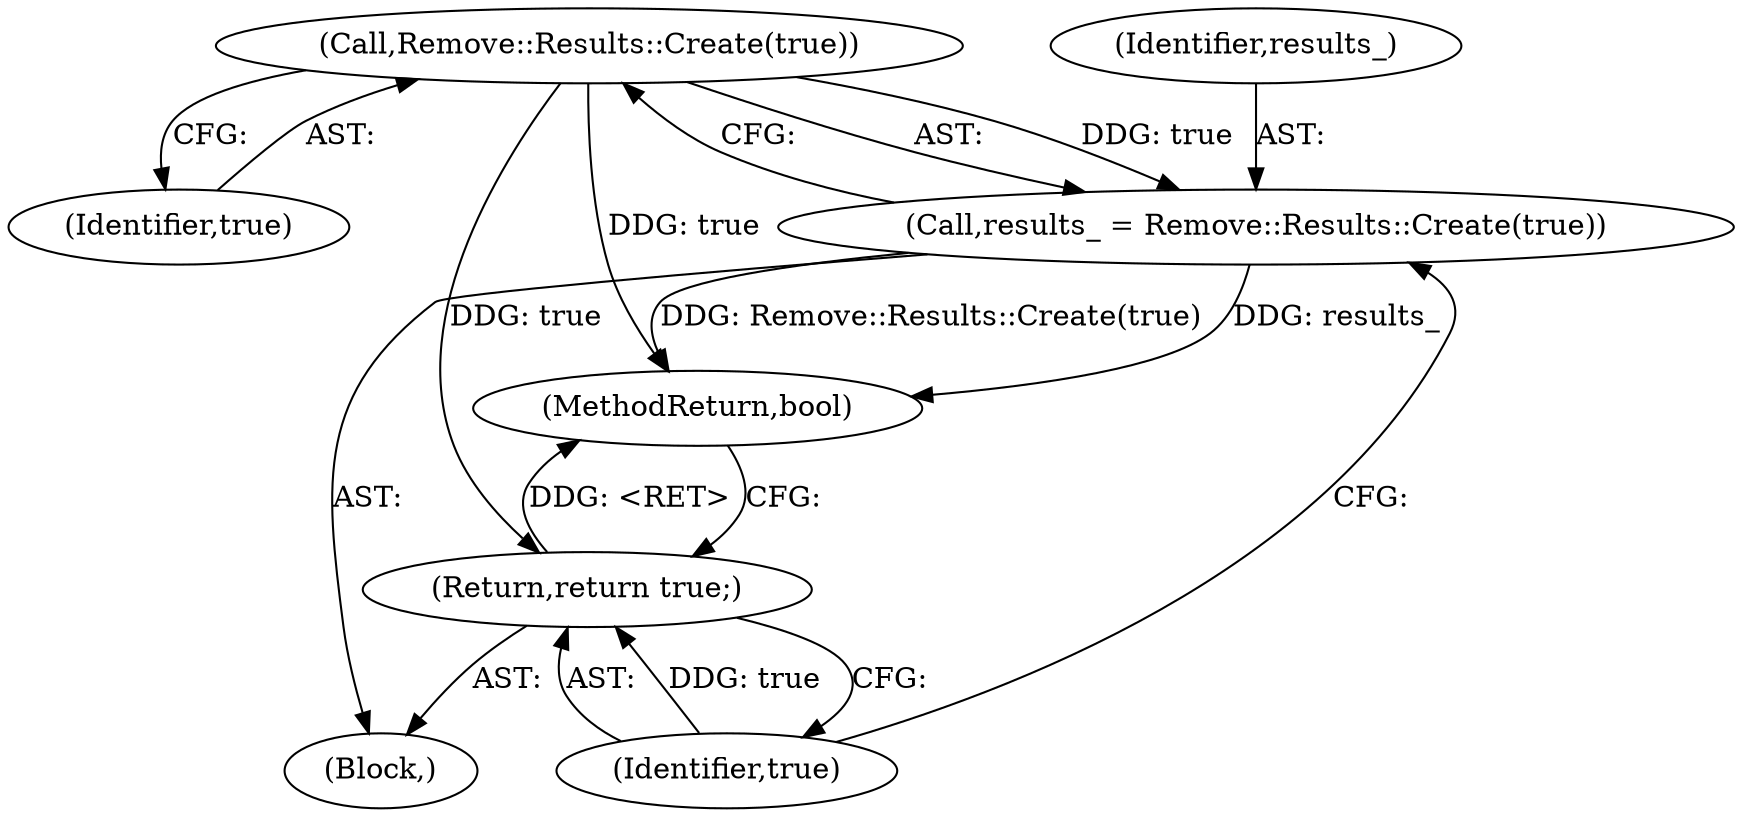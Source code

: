 digraph "0_Chrome_e21bdfb9c758ac411012ad84f83d26d3f7dd69fb_1@API" {
"1000179" [label="(Call,Remove::Results::Create(true))"];
"1000177" [label="(Call,results_ = Remove::Results::Create(true))"];
"1000181" [label="(Return,return true;)"];
"1000177" [label="(Call,results_ = Remove::Results::Create(true))"];
"1000182" [label="(Identifier,true)"];
"1000179" [label="(Call,Remove::Results::Create(true))"];
"1000181" [label="(Return,return true;)"];
"1000101" [label="(Block,)"];
"1000178" [label="(Identifier,results_)"];
"1000183" [label="(MethodReturn,bool)"];
"1000180" [label="(Identifier,true)"];
"1000179" -> "1000177"  [label="AST: "];
"1000179" -> "1000180"  [label="CFG: "];
"1000180" -> "1000179"  [label="AST: "];
"1000177" -> "1000179"  [label="CFG: "];
"1000179" -> "1000183"  [label="DDG: true"];
"1000179" -> "1000177"  [label="DDG: true"];
"1000179" -> "1000181"  [label="DDG: true"];
"1000177" -> "1000101"  [label="AST: "];
"1000178" -> "1000177"  [label="AST: "];
"1000182" -> "1000177"  [label="CFG: "];
"1000177" -> "1000183"  [label="DDG: results_"];
"1000177" -> "1000183"  [label="DDG: Remove::Results::Create(true)"];
"1000181" -> "1000101"  [label="AST: "];
"1000181" -> "1000182"  [label="CFG: "];
"1000182" -> "1000181"  [label="AST: "];
"1000183" -> "1000181"  [label="CFG: "];
"1000181" -> "1000183"  [label="DDG: <RET>"];
"1000182" -> "1000181"  [label="DDG: true"];
}
